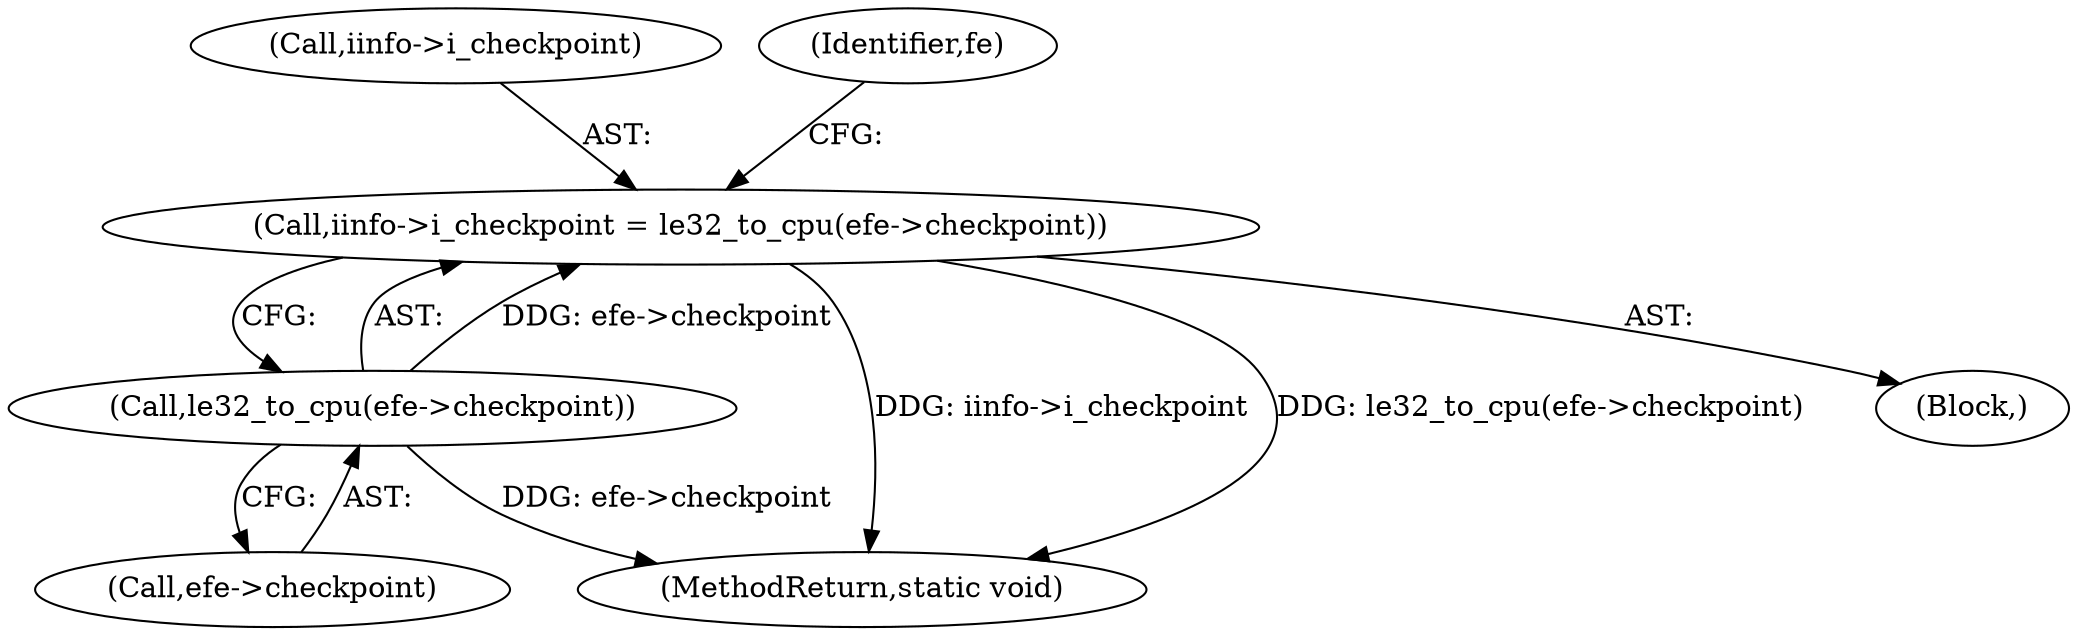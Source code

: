 digraph "0_linux_c03aa9f6e1f938618e6db2e23afef0574efeeb65@pointer" {
"1000936" [label="(Call,iinfo->i_checkpoint = le32_to_cpu(efe->checkpoint))"];
"1000940" [label="(Call,le32_to_cpu(efe->checkpoint))"];
"1000936" [label="(Call,iinfo->i_checkpoint = le32_to_cpu(efe->checkpoint))"];
"1001145" [label="(MethodReturn,static void)"];
"1000941" [label="(Call,efe->checkpoint)"];
"1000937" [label="(Call,iinfo->i_checkpoint)"];
"1000940" [label="(Call,le32_to_cpu(efe->checkpoint))"];
"1000827" [label="(Block,)"];
"1000947" [label="(Identifier,fe)"];
"1000936" -> "1000827"  [label="AST: "];
"1000936" -> "1000940"  [label="CFG: "];
"1000937" -> "1000936"  [label="AST: "];
"1000940" -> "1000936"  [label="AST: "];
"1000947" -> "1000936"  [label="CFG: "];
"1000936" -> "1001145"  [label="DDG: iinfo->i_checkpoint"];
"1000936" -> "1001145"  [label="DDG: le32_to_cpu(efe->checkpoint)"];
"1000940" -> "1000936"  [label="DDG: efe->checkpoint"];
"1000940" -> "1000941"  [label="CFG: "];
"1000941" -> "1000940"  [label="AST: "];
"1000940" -> "1001145"  [label="DDG: efe->checkpoint"];
}
